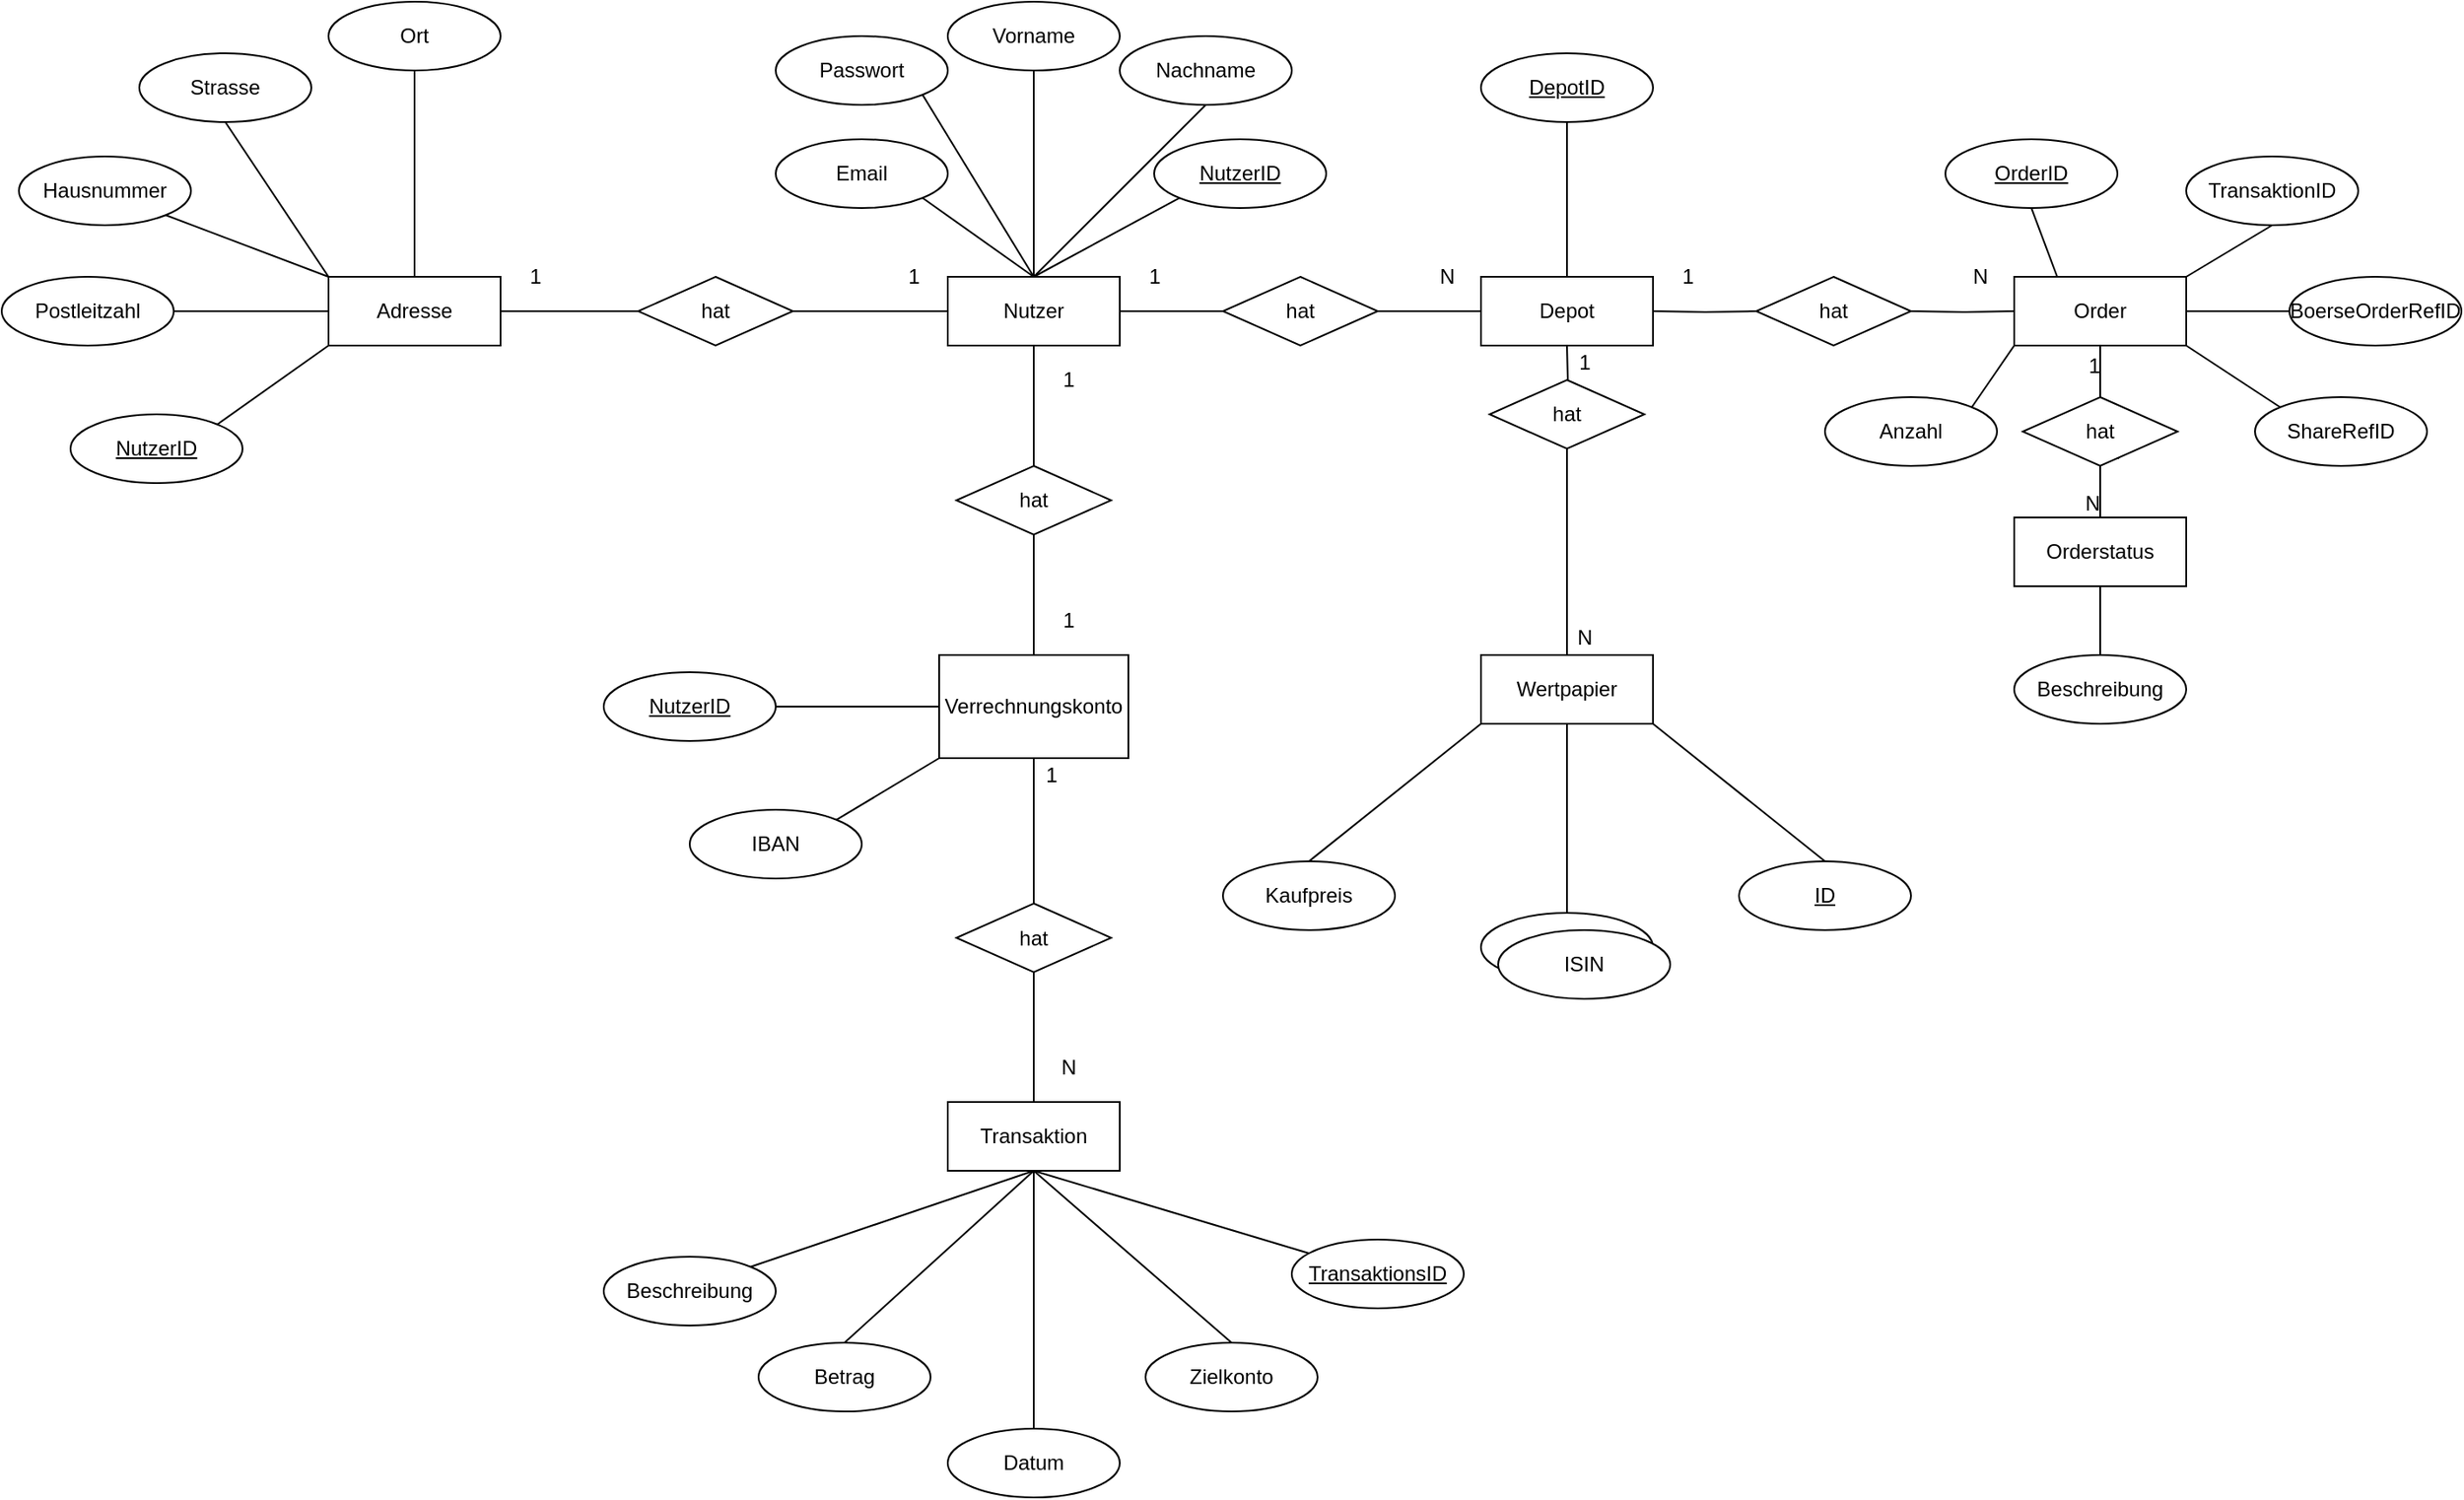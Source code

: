 <mxfile version="14.5.1" type="device"><diagram id="z1TaLhiYd2x2VahCytOp" name="Seite-2"><mxGraphModel dx="1933" dy="892" grid="1" gridSize="10" guides="1" tooltips="1" connect="1" arrows="1" fold="1" page="1" pageScale="1" pageWidth="827" pageHeight="1169" math="0" shadow="0"><root><mxCell id="-Gpl_r-SFpF1jSAS82y7-0"/><mxCell id="-Gpl_r-SFpF1jSAS82y7-1" parent="-Gpl_r-SFpF1jSAS82y7-0"/><mxCell id="-Gpl_r-SFpF1jSAS82y7-18" style="edgeStyle=orthogonalEdgeStyle;rounded=0;orthogonalLoop=1;jettySize=auto;html=1;entryX=1;entryY=0.5;entryDx=0;entryDy=0;endArrow=none;endFill=0;" parent="-Gpl_r-SFpF1jSAS82y7-1" source="-Gpl_r-SFpF1jSAS82y7-2" target="-Gpl_r-SFpF1jSAS82y7-16" edge="1"><mxGeometry relative="1" as="geometry"/></mxCell><mxCell id="-Gpl_r-SFpF1jSAS82y7-30" style="edgeStyle=orthogonalEdgeStyle;rounded=0;orthogonalLoop=1;jettySize=auto;html=1;entryX=0;entryY=0.5;entryDx=0;entryDy=0;endArrow=none;endFill=0;" parent="-Gpl_r-SFpF1jSAS82y7-1" source="-Gpl_r-SFpF1jSAS82y7-2" target="-Gpl_r-SFpF1jSAS82y7-24" edge="1"><mxGeometry relative="1" as="geometry"/></mxCell><mxCell id="-Gpl_r-SFpF1jSAS82y7-46" style="edgeStyle=orthogonalEdgeStyle;rounded=0;orthogonalLoop=1;jettySize=auto;html=1;endArrow=none;endFill=0;" parent="-Gpl_r-SFpF1jSAS82y7-1" source="-Gpl_r-SFpF1jSAS82y7-2" target="-Gpl_r-SFpF1jSAS82y7-45" edge="1"><mxGeometry relative="1" as="geometry"/></mxCell><mxCell id="-Gpl_r-SFpF1jSAS82y7-2" value="Nutzer" style="whiteSpace=wrap;html=1;align=center;" parent="-Gpl_r-SFpF1jSAS82y7-1" vertex="1"><mxGeometry x="230" y="200" width="100" height="40" as="geometry"/></mxCell><mxCell id="-Gpl_r-SFpF1jSAS82y7-3" value="Nachname" style="ellipse;whiteSpace=wrap;html=1;align=center;" parent="-Gpl_r-SFpF1jSAS82y7-1" vertex="1"><mxGeometry x="330" y="60" width="100" height="40" as="geometry"/></mxCell><mxCell id="-Gpl_r-SFpF1jSAS82y7-4" value="Vorname" style="ellipse;whiteSpace=wrap;html=1;align=center;" parent="-Gpl_r-SFpF1jSAS82y7-1" vertex="1"><mxGeometry x="230" y="40" width="100" height="40" as="geometry"/></mxCell><mxCell id="-Gpl_r-SFpF1jSAS82y7-17" value="" style="edgeStyle=orthogonalEdgeStyle;rounded=0;orthogonalLoop=1;jettySize=auto;html=1;endArrow=none;endFill=0;" parent="-Gpl_r-SFpF1jSAS82y7-1" source="-Gpl_r-SFpF1jSAS82y7-5" target="-Gpl_r-SFpF1jSAS82y7-16" edge="1"><mxGeometry relative="1" as="geometry"/></mxCell><mxCell id="-Gpl_r-SFpF1jSAS82y7-5" value="Adresse" style="whiteSpace=wrap;html=1;align=center;" parent="-Gpl_r-SFpF1jSAS82y7-1" vertex="1"><mxGeometry x="-130" y="200" width="100" height="40" as="geometry"/></mxCell><mxCell id="-Gpl_r-SFpF1jSAS82y7-6" value="Ort" style="ellipse;whiteSpace=wrap;html=1;align=center;" parent="-Gpl_r-SFpF1jSAS82y7-1" vertex="1"><mxGeometry x="-130" y="40" width="100" height="40" as="geometry"/></mxCell><mxCell id="-Gpl_r-SFpF1jSAS82y7-7" value="Strasse" style="ellipse;whiteSpace=wrap;html=1;align=center;" parent="-Gpl_r-SFpF1jSAS82y7-1" vertex="1"><mxGeometry x="-240" y="70" width="100" height="40" as="geometry"/></mxCell><mxCell id="-Gpl_r-SFpF1jSAS82y7-8" value="Hausnummer" style="ellipse;whiteSpace=wrap;html=1;align=center;" parent="-Gpl_r-SFpF1jSAS82y7-1" vertex="1"><mxGeometry x="-310" y="130" width="100" height="40" as="geometry"/></mxCell><mxCell id="-Gpl_r-SFpF1jSAS82y7-9" value="Postleitzahl" style="ellipse;whiteSpace=wrap;html=1;align=center;" parent="-Gpl_r-SFpF1jSAS82y7-1" vertex="1"><mxGeometry x="-320" y="200" width="100" height="40" as="geometry"/></mxCell><mxCell id="-Gpl_r-SFpF1jSAS82y7-16" value="hat" style="shape=rhombus;perimeter=rhombusPerimeter;whiteSpace=wrap;html=1;align=center;" parent="-Gpl_r-SFpF1jSAS82y7-1" vertex="1"><mxGeometry x="50" y="200" width="90" height="40" as="geometry"/></mxCell><mxCell id="-Gpl_r-SFpF1jSAS82y7-20" value="1" style="text;html=1;align=center;verticalAlign=middle;resizable=0;points=[];autosize=1;" parent="-Gpl_r-SFpF1jSAS82y7-1" vertex="1"><mxGeometry x="-20" y="190" width="20" height="20" as="geometry"/></mxCell><mxCell id="-Gpl_r-SFpF1jSAS82y7-22" value="1" style="text;html=1;align=center;verticalAlign=middle;resizable=0;points=[];autosize=1;" parent="-Gpl_r-SFpF1jSAS82y7-1" vertex="1"><mxGeometry x="200" y="190" width="20" height="20" as="geometry"/></mxCell><mxCell id="-Gpl_r-SFpF1jSAS82y7-26" style="edgeStyle=orthogonalEdgeStyle;rounded=0;orthogonalLoop=1;jettySize=auto;html=1;entryX=1;entryY=0.5;entryDx=0;entryDy=0;endArrow=none;endFill=0;" parent="-Gpl_r-SFpF1jSAS82y7-1" source="-Gpl_r-SFpF1jSAS82y7-23" target="-Gpl_r-SFpF1jSAS82y7-24" edge="1"><mxGeometry relative="1" as="geometry"/></mxCell><mxCell id="-Gpl_r-SFpF1jSAS82y7-23" value="Depot" style="whiteSpace=wrap;html=1;align=center;" parent="-Gpl_r-SFpF1jSAS82y7-1" vertex="1"><mxGeometry x="540" y="200" width="100" height="40" as="geometry"/></mxCell><mxCell id="-Gpl_r-SFpF1jSAS82y7-24" value="hat" style="shape=rhombus;perimeter=rhombusPerimeter;whiteSpace=wrap;html=1;align=center;" parent="-Gpl_r-SFpF1jSAS82y7-1" vertex="1"><mxGeometry x="390" y="200" width="90" height="40" as="geometry"/></mxCell><mxCell id="-Gpl_r-SFpF1jSAS82y7-27" value="1" style="text;html=1;align=center;verticalAlign=middle;resizable=0;points=[];autosize=1;" parent="-Gpl_r-SFpF1jSAS82y7-1" vertex="1"><mxGeometry x="340" y="190" width="20" height="20" as="geometry"/></mxCell><mxCell id="-Gpl_r-SFpF1jSAS82y7-29" value="N" style="text;html=1;align=center;verticalAlign=middle;resizable=0;points=[];autosize=1;" parent="-Gpl_r-SFpF1jSAS82y7-1" vertex="1"><mxGeometry x="510" y="190" width="20" height="20" as="geometry"/></mxCell><mxCell id="-Gpl_r-SFpF1jSAS82y7-33" value="Wertpapier" style="whiteSpace=wrap;html=1;align=center;" parent="-Gpl_r-SFpF1jSAS82y7-1" vertex="1"><mxGeometry x="540" y="420" width="100" height="40" as="geometry"/></mxCell><mxCell id="-Gpl_r-SFpF1jSAS82y7-39" value="ISIN" style="ellipse;whiteSpace=wrap;html=1;align=center;" parent="-Gpl_r-SFpF1jSAS82y7-1" vertex="1"><mxGeometry x="540" y="570" width="100" height="40" as="geometry"/></mxCell><mxCell id="-Gpl_r-SFpF1jSAS82y7-47" style="edgeStyle=orthogonalEdgeStyle;rounded=0;orthogonalLoop=1;jettySize=auto;html=1;entryX=0.5;entryY=1;entryDx=0;entryDy=0;endArrow=none;endFill=0;" parent="-Gpl_r-SFpF1jSAS82y7-1" source="-Gpl_r-SFpF1jSAS82y7-44" target="-Gpl_r-SFpF1jSAS82y7-45" edge="1"><mxGeometry relative="1" as="geometry"/></mxCell><mxCell id="-Gpl_r-SFpF1jSAS82y7-58" style="edgeStyle=orthogonalEdgeStyle;rounded=0;orthogonalLoop=1;jettySize=auto;html=1;entryX=0.5;entryY=0;entryDx=0;entryDy=0;endArrow=none;endFill=0;" parent="-Gpl_r-SFpF1jSAS82y7-1" source="-Gpl_r-SFpF1jSAS82y7-44" target="-Gpl_r-SFpF1jSAS82y7-56" edge="1"><mxGeometry relative="1" as="geometry"/></mxCell><mxCell id="-Gpl_r-SFpF1jSAS82y7-44" value="Verrechnungskonto" style="whiteSpace=wrap;html=1;align=center;" parent="-Gpl_r-SFpF1jSAS82y7-1" vertex="1"><mxGeometry x="225" y="420" width="110" height="60" as="geometry"/></mxCell><mxCell id="-Gpl_r-SFpF1jSAS82y7-45" value="hat" style="shape=rhombus;perimeter=rhombusPerimeter;whiteSpace=wrap;html=1;align=center;" parent="-Gpl_r-SFpF1jSAS82y7-1" vertex="1"><mxGeometry x="235" y="310" width="90" height="40" as="geometry"/></mxCell><mxCell id="-Gpl_r-SFpF1jSAS82y7-48" value="1" style="text;html=1;align=center;verticalAlign=middle;resizable=0;points=[];autosize=1;" parent="-Gpl_r-SFpF1jSAS82y7-1" vertex="1"><mxGeometry x="290" y="250" width="20" height="20" as="geometry"/></mxCell><mxCell id="-Gpl_r-SFpF1jSAS82y7-49" value="1" style="text;html=1;align=center;verticalAlign=middle;resizable=0;points=[];autosize=1;" parent="-Gpl_r-SFpF1jSAS82y7-1" vertex="1"><mxGeometry x="290" y="390" width="20" height="20" as="geometry"/></mxCell><mxCell id="-Gpl_r-SFpF1jSAS82y7-59" style="edgeStyle=orthogonalEdgeStyle;rounded=0;orthogonalLoop=1;jettySize=auto;html=1;entryX=0.5;entryY=1;entryDx=0;entryDy=0;endArrow=none;endFill=0;" parent="-Gpl_r-SFpF1jSAS82y7-1" source="-Gpl_r-SFpF1jSAS82y7-55" target="-Gpl_r-SFpF1jSAS82y7-56" edge="1"><mxGeometry relative="1" as="geometry"/></mxCell><mxCell id="-Gpl_r-SFpF1jSAS82y7-55" value="Transaktion" style="whiteSpace=wrap;html=1;align=center;" parent="-Gpl_r-SFpF1jSAS82y7-1" vertex="1"><mxGeometry x="230" y="680" width="100" height="40" as="geometry"/></mxCell><mxCell id="-Gpl_r-SFpF1jSAS82y7-56" value="hat" style="shape=rhombus;perimeter=rhombusPerimeter;whiteSpace=wrap;html=1;align=center;" parent="-Gpl_r-SFpF1jSAS82y7-1" vertex="1"><mxGeometry x="235" y="564.5" width="90" height="40" as="geometry"/></mxCell><mxCell id="-Gpl_r-SFpF1jSAS82y7-60" value="1" style="text;html=1;align=center;verticalAlign=middle;resizable=0;points=[];autosize=1;" parent="-Gpl_r-SFpF1jSAS82y7-1" vertex="1"><mxGeometry x="280" y="480" width="20" height="20" as="geometry"/></mxCell><mxCell id="-Gpl_r-SFpF1jSAS82y7-61" value="N" style="text;html=1;align=center;verticalAlign=middle;resizable=0;points=[];autosize=1;" parent="-Gpl_r-SFpF1jSAS82y7-1" vertex="1"><mxGeometry x="290" y="650" width="20" height="20" as="geometry"/></mxCell><mxCell id="-Gpl_r-SFpF1jSAS82y7-62" value="Betrag" style="ellipse;whiteSpace=wrap;html=1;align=center;" parent="-Gpl_r-SFpF1jSAS82y7-1" vertex="1"><mxGeometry x="120" y="820" width="100" height="40" as="geometry"/></mxCell><mxCell id="-Gpl_r-SFpF1jSAS82y7-63" value="Datum" style="ellipse;whiteSpace=wrap;html=1;align=center;" parent="-Gpl_r-SFpF1jSAS82y7-1" vertex="1"><mxGeometry x="230" y="870" width="100" height="40" as="geometry"/></mxCell><mxCell id="-Gpl_r-SFpF1jSAS82y7-64" value="Zielkonto" style="ellipse;whiteSpace=wrap;html=1;align=center;" parent="-Gpl_r-SFpF1jSAS82y7-1" vertex="1"><mxGeometry x="345" y="820" width="100" height="40" as="geometry"/></mxCell><mxCell id="-Gpl_r-SFpF1jSAS82y7-65" value="Beschreibung" style="ellipse;whiteSpace=wrap;html=1;align=center;" parent="-Gpl_r-SFpF1jSAS82y7-1" vertex="1"><mxGeometry x="30" y="770" width="100" height="40" as="geometry"/></mxCell><mxCell id="-Gpl_r-SFpF1jSAS82y7-70" value="NutzerID" style="ellipse;whiteSpace=wrap;html=1;align=center;fontStyle=4;" parent="-Gpl_r-SFpF1jSAS82y7-1" vertex="1"><mxGeometry x="-280" y="280" width="100" height="40" as="geometry"/></mxCell><mxCell id="-Gpl_r-SFpF1jSAS82y7-72" value="NutzerID" style="ellipse;whiteSpace=wrap;html=1;align=center;fontStyle=4;" parent="-Gpl_r-SFpF1jSAS82y7-1" vertex="1"><mxGeometry x="350" y="120" width="100" height="40" as="geometry"/></mxCell><mxCell id="-Gpl_r-SFpF1jSAS82y7-74" value="DepotID" style="ellipse;whiteSpace=wrap;html=1;align=center;fontStyle=4;" parent="-Gpl_r-SFpF1jSAS82y7-1" vertex="1"><mxGeometry x="540" y="70" width="100" height="40" as="geometry"/></mxCell><mxCell id="-Gpl_r-SFpF1jSAS82y7-77" value="ID" style="ellipse;whiteSpace=wrap;html=1;align=center;fontStyle=4;" parent="-Gpl_r-SFpF1jSAS82y7-1" vertex="1"><mxGeometry x="690" y="540" width="100" height="40" as="geometry"/></mxCell><mxCell id="-Gpl_r-SFpF1jSAS82y7-80" value="NutzerID" style="ellipse;whiteSpace=wrap;html=1;align=center;fontStyle=4;" parent="-Gpl_r-SFpF1jSAS82y7-1" vertex="1"><mxGeometry x="30" y="430" width="100" height="40" as="geometry"/></mxCell><mxCell id="-Gpl_r-SFpF1jSAS82y7-82" value="TransaktionsID" style="ellipse;whiteSpace=wrap;html=1;align=center;fontStyle=4;" parent="-Gpl_r-SFpF1jSAS82y7-1" vertex="1"><mxGeometry x="430" y="760" width="100" height="40" as="geometry"/></mxCell><mxCell id="-Gpl_r-SFpF1jSAS82y7-85" value="" style="endArrow=none;html=1;entryX=0.5;entryY=1;entryDx=0;entryDy=0;exitX=0.5;exitY=0;exitDx=0;exitDy=0;" parent="-Gpl_r-SFpF1jSAS82y7-1" source="-Gpl_r-SFpF1jSAS82y7-5" target="-Gpl_r-SFpF1jSAS82y7-6" edge="1"><mxGeometry width="50" height="50" relative="1" as="geometry"><mxPoint x="-100" y="160" as="sourcePoint"/><mxPoint x="-50" y="110" as="targetPoint"/></mxGeometry></mxCell><mxCell id="-Gpl_r-SFpF1jSAS82y7-86" value="" style="endArrow=none;html=1;entryX=0.5;entryY=1;entryDx=0;entryDy=0;exitX=0;exitY=0;exitDx=0;exitDy=0;" parent="-Gpl_r-SFpF1jSAS82y7-1" source="-Gpl_r-SFpF1jSAS82y7-5" target="-Gpl_r-SFpF1jSAS82y7-7" edge="1"><mxGeometry width="50" height="50" relative="1" as="geometry"><mxPoint x="-160" y="250" as="sourcePoint"/><mxPoint x="-160" y="130" as="targetPoint"/></mxGeometry></mxCell><mxCell id="-Gpl_r-SFpF1jSAS82y7-87" value="" style="endArrow=none;html=1;entryX=1;entryY=1;entryDx=0;entryDy=0;exitX=0;exitY=0;exitDx=0;exitDy=0;" parent="-Gpl_r-SFpF1jSAS82y7-1" source="-Gpl_r-SFpF1jSAS82y7-5" target="-Gpl_r-SFpF1jSAS82y7-8" edge="1"><mxGeometry width="50" height="50" relative="1" as="geometry"><mxPoint x="-60" y="220" as="sourcePoint"/><mxPoint x="-60" y="100" as="targetPoint"/></mxGeometry></mxCell><mxCell id="-Gpl_r-SFpF1jSAS82y7-88" value="" style="endArrow=none;html=1;entryX=1;entryY=0.5;entryDx=0;entryDy=0;exitX=0;exitY=0.5;exitDx=0;exitDy=0;" parent="-Gpl_r-SFpF1jSAS82y7-1" source="-Gpl_r-SFpF1jSAS82y7-5" target="-Gpl_r-SFpF1jSAS82y7-9" edge="1"><mxGeometry width="50" height="50" relative="1" as="geometry"><mxPoint x="-50" y="230" as="sourcePoint"/><mxPoint x="-50" y="110" as="targetPoint"/></mxGeometry></mxCell><mxCell id="-Gpl_r-SFpF1jSAS82y7-89" value="" style="endArrow=none;html=1;entryX=1;entryY=0;entryDx=0;entryDy=0;exitX=0;exitY=1;exitDx=0;exitDy=0;" parent="-Gpl_r-SFpF1jSAS82y7-1" source="-Gpl_r-SFpF1jSAS82y7-5" target="-Gpl_r-SFpF1jSAS82y7-70" edge="1"><mxGeometry width="50" height="50" relative="1" as="geometry"><mxPoint x="-40" y="240" as="sourcePoint"/><mxPoint x="-40" y="120" as="targetPoint"/></mxGeometry></mxCell><mxCell id="-Gpl_r-SFpF1jSAS82y7-90" value="" style="endArrow=none;html=1;entryX=0.5;entryY=1;entryDx=0;entryDy=0;exitX=0.5;exitY=0;exitDx=0;exitDy=0;" parent="-Gpl_r-SFpF1jSAS82y7-1" source="-Gpl_r-SFpF1jSAS82y7-2" target="-Gpl_r-SFpF1jSAS82y7-3" edge="1"><mxGeometry width="50" height="50" relative="1" as="geometry"><mxPoint x="250" y="180" as="sourcePoint"/><mxPoint x="289.41" y="150" as="targetPoint"/></mxGeometry></mxCell><mxCell id="-Gpl_r-SFpF1jSAS82y7-91" value="" style="endArrow=none;html=1;entryX=0;entryY=1;entryDx=0;entryDy=0;exitX=0.5;exitY=0;exitDx=0;exitDy=0;" parent="-Gpl_r-SFpF1jSAS82y7-1" source="-Gpl_r-SFpF1jSAS82y7-2" target="-Gpl_r-SFpF1jSAS82y7-72" edge="1"><mxGeometry width="50" height="50" relative="1" as="geometry"><mxPoint x="-20" y="260" as="sourcePoint"/><mxPoint x="-20" y="140" as="targetPoint"/></mxGeometry></mxCell><mxCell id="-Gpl_r-SFpF1jSAS82y7-92" value="" style="endArrow=none;html=1;entryX=0.5;entryY=1;entryDx=0;entryDy=0;exitX=0.5;exitY=0;exitDx=0;exitDy=0;" parent="-Gpl_r-SFpF1jSAS82y7-1" source="-Gpl_r-SFpF1jSAS82y7-2" target="-Gpl_r-SFpF1jSAS82y7-4" edge="1"><mxGeometry width="50" height="50" relative="1" as="geometry"><mxPoint x="-10" y="270" as="sourcePoint"/><mxPoint x="-10" y="150" as="targetPoint"/></mxGeometry></mxCell><mxCell id="-Gpl_r-SFpF1jSAS82y7-93" value="" style="endArrow=none;html=1;entryX=0.5;entryY=1;entryDx=0;entryDy=0;" parent="-Gpl_r-SFpF1jSAS82y7-1" source="-Gpl_r-SFpF1jSAS82y7-23" target="-Gpl_r-SFpF1jSAS82y7-74" edge="1"><mxGeometry width="50" height="50" relative="1" as="geometry"><mxPoint y="280" as="sourcePoint"/><mxPoint y="160" as="targetPoint"/></mxGeometry></mxCell><mxCell id="-Gpl_r-SFpF1jSAS82y7-94" value="" style="endArrow=none;html=1;entryX=1;entryY=0.5;entryDx=0;entryDy=0;exitX=0;exitY=0.5;exitDx=0;exitDy=0;" parent="-Gpl_r-SFpF1jSAS82y7-1" source="-Gpl_r-SFpF1jSAS82y7-44" target="-Gpl_r-SFpF1jSAS82y7-80" edge="1"><mxGeometry width="50" height="50" relative="1" as="geometry"><mxPoint x="10" y="290" as="sourcePoint"/><mxPoint x="10" y="170" as="targetPoint"/></mxGeometry></mxCell><mxCell id="-Gpl_r-SFpF1jSAS82y7-95" value="" style="endArrow=none;html=1;entryX=0.5;entryY=1;entryDx=0;entryDy=0;exitX=0.5;exitY=0;exitDx=0;exitDy=0;" parent="-Gpl_r-SFpF1jSAS82y7-1" source="-Gpl_r-SFpF1jSAS82y7-39" target="-Gpl_r-SFpF1jSAS82y7-33" edge="1"><mxGeometry width="50" height="50" relative="1" as="geometry"><mxPoint x="599.41" y="750" as="sourcePoint"/><mxPoint x="599.41" y="630" as="targetPoint"/></mxGeometry></mxCell><mxCell id="-Gpl_r-SFpF1jSAS82y7-96" value="" style="endArrow=none;html=1;entryX=1;entryY=1;entryDx=0;entryDy=0;exitX=0.5;exitY=0;exitDx=0;exitDy=0;" parent="-Gpl_r-SFpF1jSAS82y7-1" source="-Gpl_r-SFpF1jSAS82y7-77" target="-Gpl_r-SFpF1jSAS82y7-33" edge="1"><mxGeometry width="50" height="50" relative="1" as="geometry"><mxPoint x="505" y="540" as="sourcePoint"/><mxPoint x="600" y="470" as="targetPoint"/></mxGeometry></mxCell><mxCell id="-Gpl_r-SFpF1jSAS82y7-97" value="" style="endArrow=none;html=1;entryX=0.5;entryY=1;entryDx=0;entryDy=0;exitX=1;exitY=0;exitDx=0;exitDy=0;" parent="-Gpl_r-SFpF1jSAS82y7-1" source="-Gpl_r-SFpF1jSAS82y7-65" target="-Gpl_r-SFpF1jSAS82y7-55" edge="1"><mxGeometry width="50" height="50" relative="1" as="geometry"><mxPoint x="162.5" y="800" as="sourcePoint"/><mxPoint x="257.5" y="730" as="targetPoint"/></mxGeometry></mxCell><mxCell id="-Gpl_r-SFpF1jSAS82y7-98" value="" style="endArrow=none;html=1;entryX=0.5;entryY=1;entryDx=0;entryDy=0;exitX=0.5;exitY=0;exitDx=0;exitDy=0;" parent="-Gpl_r-SFpF1jSAS82y7-1" source="-Gpl_r-SFpF1jSAS82y7-62" target="-Gpl_r-SFpF1jSAS82y7-55" edge="1"><mxGeometry width="50" height="50" relative="1" as="geometry"><mxPoint x="125.146" y="785.774" as="sourcePoint"/><mxPoint x="265" y="730" as="targetPoint"/></mxGeometry></mxCell><mxCell id="-Gpl_r-SFpF1jSAS82y7-99" value="" style="endArrow=none;html=1;entryX=0.5;entryY=1;entryDx=0;entryDy=0;exitX=0.5;exitY=0;exitDx=0;exitDy=0;" parent="-Gpl_r-SFpF1jSAS82y7-1" source="-Gpl_r-SFpF1jSAS82y7-63" target="-Gpl_r-SFpF1jSAS82y7-55" edge="1"><mxGeometry width="50" height="50" relative="1" as="geometry"><mxPoint x="135.146" y="795.774" as="sourcePoint"/><mxPoint x="275" y="740" as="targetPoint"/></mxGeometry></mxCell><mxCell id="-Gpl_r-SFpF1jSAS82y7-100" value="" style="endArrow=none;html=1;entryX=0.5;entryY=1;entryDx=0;entryDy=0;exitX=0.5;exitY=0;exitDx=0;exitDy=0;" parent="-Gpl_r-SFpF1jSAS82y7-1" source="-Gpl_r-SFpF1jSAS82y7-64" target="-Gpl_r-SFpF1jSAS82y7-55" edge="1"><mxGeometry width="50" height="50" relative="1" as="geometry"><mxPoint x="145.146" y="805.774" as="sourcePoint"/><mxPoint x="285" y="750" as="targetPoint"/></mxGeometry></mxCell><mxCell id="-Gpl_r-SFpF1jSAS82y7-101" value="" style="endArrow=none;html=1;entryX=0.5;entryY=1;entryDx=0;entryDy=0;" parent="-Gpl_r-SFpF1jSAS82y7-1" source="-Gpl_r-SFpF1jSAS82y7-82" target="-Gpl_r-SFpF1jSAS82y7-55" edge="1"><mxGeometry width="50" height="50" relative="1" as="geometry"><mxPoint x="155.146" y="815.774" as="sourcePoint"/><mxPoint x="295" y="760" as="targetPoint"/></mxGeometry></mxCell><mxCell id="-Gpl_r-SFpF1jSAS82y7-103" value="Passwort" style="ellipse;whiteSpace=wrap;html=1;align=center;" parent="-Gpl_r-SFpF1jSAS82y7-1" vertex="1"><mxGeometry x="130" y="60" width="100" height="40" as="geometry"/></mxCell><mxCell id="-Gpl_r-SFpF1jSAS82y7-105" value="Email" style="ellipse;whiteSpace=wrap;html=1;align=center;" parent="-Gpl_r-SFpF1jSAS82y7-1" vertex="1"><mxGeometry x="130" y="120" width="100" height="40" as="geometry"/></mxCell><mxCell id="-Gpl_r-SFpF1jSAS82y7-106" value="" style="endArrow=none;html=1;entryX=1;entryY=1;entryDx=0;entryDy=0;exitX=0.5;exitY=0;exitDx=0;exitDy=0;" parent="-Gpl_r-SFpF1jSAS82y7-1" source="-Gpl_r-SFpF1jSAS82y7-2" target="-Gpl_r-SFpF1jSAS82y7-103" edge="1"><mxGeometry width="50" height="50" relative="1" as="geometry"><mxPoint x="290.0" y="210" as="sourcePoint"/><mxPoint x="260.0" y="100.0" as="targetPoint"/></mxGeometry></mxCell><mxCell id="-Gpl_r-SFpF1jSAS82y7-107" value="" style="endArrow=none;html=1;entryX=1;entryY=1;entryDx=0;entryDy=0;exitX=0.5;exitY=0;exitDx=0;exitDy=0;" parent="-Gpl_r-SFpF1jSAS82y7-1" source="-Gpl_r-SFpF1jSAS82y7-2" target="-Gpl_r-SFpF1jSAS82y7-105" edge="1"><mxGeometry width="50" height="50" relative="1" as="geometry"><mxPoint x="300.0" y="220" as="sourcePoint"/><mxPoint x="270.0" y="110.0" as="targetPoint"/></mxGeometry></mxCell><mxCell id="QxEyYghQcR16gTLxZDp6-0" value="IBAN" style="ellipse;whiteSpace=wrap;html=1;align=center;" parent="-Gpl_r-SFpF1jSAS82y7-1" vertex="1"><mxGeometry x="80" y="510" width="100" height="40" as="geometry"/></mxCell><mxCell id="QxEyYghQcR16gTLxZDp6-1" value="" style="endArrow=none;html=1;entryX=1;entryY=0;entryDx=0;entryDy=0;exitX=0;exitY=1;exitDx=0;exitDy=0;" parent="-Gpl_r-SFpF1jSAS82y7-1" source="-Gpl_r-SFpF1jSAS82y7-44" target="QxEyYghQcR16gTLxZDp6-0" edge="1"><mxGeometry width="50" height="50" relative="1" as="geometry"><mxPoint x="235" y="460" as="sourcePoint"/><mxPoint x="140" y="460" as="targetPoint"/></mxGeometry></mxCell><mxCell id="yHzfVJhEALBxC3SjpDPj-1" value="Kaufpreis" style="ellipse;whiteSpace=wrap;html=1;align=center;" parent="-Gpl_r-SFpF1jSAS82y7-1" vertex="1"><mxGeometry x="390" y="540" width="100" height="40" as="geometry"/></mxCell><mxCell id="yHzfVJhEALBxC3SjpDPj-2" value="" style="endArrow=none;html=1;entryX=0.5;entryY=0;entryDx=0;entryDy=0;exitX=0;exitY=1;exitDx=0;exitDy=0;" parent="-Gpl_r-SFpF1jSAS82y7-1" source="-Gpl_r-SFpF1jSAS82y7-33" target="yHzfVJhEALBxC3SjpDPj-1" edge="1"><mxGeometry width="50" height="50" relative="1" as="geometry"><mxPoint x="645" y="340" as="sourcePoint"/><mxPoint x="690" y="300" as="targetPoint"/></mxGeometry></mxCell><mxCell id="yHzfVJhEALBxC3SjpDPj-3" style="edgeStyle=orthogonalEdgeStyle;rounded=0;orthogonalLoop=1;jettySize=auto;html=1;endArrow=none;endFill=0;" parent="-Gpl_r-SFpF1jSAS82y7-1" target="yHzfVJhEALBxC3SjpDPj-5" edge="1"><mxGeometry relative="1" as="geometry"><mxPoint x="590" y="240" as="sourcePoint"/></mxGeometry></mxCell><mxCell id="yHzfVJhEALBxC3SjpDPj-4" style="edgeStyle=orthogonalEdgeStyle;rounded=0;orthogonalLoop=1;jettySize=auto;html=1;entryX=0.5;entryY=1;entryDx=0;entryDy=0;endArrow=none;endFill=0;exitX=0.5;exitY=0;exitDx=0;exitDy=0;" parent="-Gpl_r-SFpF1jSAS82y7-1" target="yHzfVJhEALBxC3SjpDPj-5" edge="1" source="-Gpl_r-SFpF1jSAS82y7-33"><mxGeometry relative="1" as="geometry"><mxPoint x="570" y="400" as="sourcePoint"/></mxGeometry></mxCell><mxCell id="yHzfVJhEALBxC3SjpDPj-5" value="hat" style="shape=rhombus;perimeter=rhombusPerimeter;whiteSpace=wrap;html=1;align=center;" parent="-Gpl_r-SFpF1jSAS82y7-1" vertex="1"><mxGeometry x="545" y="260" width="90" height="40" as="geometry"/></mxCell><mxCell id="yHzfVJhEALBxC3SjpDPj-6" value="1" style="text;html=1;align=center;verticalAlign=middle;resizable=0;points=[];autosize=1;" parent="-Gpl_r-SFpF1jSAS82y7-1" vertex="1"><mxGeometry x="590" y="240" width="20" height="20" as="geometry"/></mxCell><mxCell id="yHzfVJhEALBxC3SjpDPj-7" value="N" style="text;html=1;align=center;verticalAlign=middle;resizable=0;points=[];autosize=1;" parent="-Gpl_r-SFpF1jSAS82y7-1" vertex="1"><mxGeometry x="590" y="400" width="20" height="20" as="geometry"/></mxCell><mxCell id="g-iL4wHZ08M7WC4TQote-2" value="Order" style="whiteSpace=wrap;html=1;align=center;" vertex="1" parent="-Gpl_r-SFpF1jSAS82y7-1"><mxGeometry x="850" y="200" width="100" height="40" as="geometry"/></mxCell><mxCell id="g-iL4wHZ08M7WC4TQote-3" style="edgeStyle=orthogonalEdgeStyle;rounded=0;orthogonalLoop=1;jettySize=auto;html=1;entryX=0;entryY=0.5;entryDx=0;entryDy=0;endArrow=none;endFill=0;" edge="1" parent="-Gpl_r-SFpF1jSAS82y7-1" target="g-iL4wHZ08M7WC4TQote-5"><mxGeometry relative="1" as="geometry"><mxPoint x="640" y="220" as="sourcePoint"/></mxGeometry></mxCell><mxCell id="g-iL4wHZ08M7WC4TQote-4" style="edgeStyle=orthogonalEdgeStyle;rounded=0;orthogonalLoop=1;jettySize=auto;html=1;entryX=1;entryY=0.5;entryDx=0;entryDy=0;endArrow=none;endFill=0;" edge="1" parent="-Gpl_r-SFpF1jSAS82y7-1" target="g-iL4wHZ08M7WC4TQote-5"><mxGeometry relative="1" as="geometry"><mxPoint x="850" y="220" as="sourcePoint"/></mxGeometry></mxCell><mxCell id="g-iL4wHZ08M7WC4TQote-5" value="hat" style="shape=rhombus;perimeter=rhombusPerimeter;whiteSpace=wrap;html=1;align=center;" vertex="1" parent="-Gpl_r-SFpF1jSAS82y7-1"><mxGeometry x="700" y="200" width="90" height="40" as="geometry"/></mxCell><mxCell id="g-iL4wHZ08M7WC4TQote-6" value="1" style="text;html=1;align=center;verticalAlign=middle;resizable=0;points=[];autosize=1;" vertex="1" parent="-Gpl_r-SFpF1jSAS82y7-1"><mxGeometry x="650" y="190" width="20" height="20" as="geometry"/></mxCell><mxCell id="g-iL4wHZ08M7WC4TQote-7" value="N" style="text;html=1;align=center;verticalAlign=middle;resizable=0;points=[];autosize=1;" vertex="1" parent="-Gpl_r-SFpF1jSAS82y7-1"><mxGeometry x="820" y="190" width="20" height="20" as="geometry"/></mxCell><mxCell id="g-iL4wHZ08M7WC4TQote-8" value="OrderID" style="ellipse;whiteSpace=wrap;html=1;align=center;fontStyle=4;" vertex="1" parent="-Gpl_r-SFpF1jSAS82y7-1"><mxGeometry x="810" y="120" width="100" height="40" as="geometry"/></mxCell><mxCell id="g-iL4wHZ08M7WC4TQote-9" value="" style="endArrow=none;html=1;entryX=0.5;entryY=1;entryDx=0;entryDy=0;exitX=0.25;exitY=0;exitDx=0;exitDy=0;" edge="1" parent="-Gpl_r-SFpF1jSAS82y7-1" source="g-iL4wHZ08M7WC4TQote-2" target="g-iL4wHZ08M7WC4TQote-8"><mxGeometry width="50" height="50" relative="1" as="geometry"><mxPoint x="600" y="210" as="sourcePoint"/><mxPoint x="600" y="120" as="targetPoint"/></mxGeometry></mxCell><mxCell id="g-iL4wHZ08M7WC4TQote-11" value="ISIN" style="ellipse;whiteSpace=wrap;html=1;align=center;" vertex="1" parent="-Gpl_r-SFpF1jSAS82y7-1"><mxGeometry x="550" y="580" width="100" height="40" as="geometry"/></mxCell><mxCell id="g-iL4wHZ08M7WC4TQote-12" value="TransaktionID" style="ellipse;whiteSpace=wrap;html=1;align=center;" vertex="1" parent="-Gpl_r-SFpF1jSAS82y7-1"><mxGeometry x="950" y="130" width="100" height="40" as="geometry"/></mxCell><mxCell id="g-iL4wHZ08M7WC4TQote-13" value="" style="endArrow=none;html=1;entryX=0.5;entryY=1;entryDx=0;entryDy=0;exitX=1;exitY=0;exitDx=0;exitDy=0;" edge="1" parent="-Gpl_r-SFpF1jSAS82y7-1" source="g-iL4wHZ08M7WC4TQote-2" target="g-iL4wHZ08M7WC4TQote-12"><mxGeometry width="50" height="50" relative="1" as="geometry"><mxPoint x="885" y="210" as="sourcePoint"/><mxPoint x="870" y="170" as="targetPoint"/></mxGeometry></mxCell><mxCell id="g-iL4wHZ08M7WC4TQote-14" value="BoerseOrderRefID" style="ellipse;whiteSpace=wrap;html=1;align=center;" vertex="1" parent="-Gpl_r-SFpF1jSAS82y7-1"><mxGeometry x="1010" y="200" width="100" height="40" as="geometry"/></mxCell><mxCell id="g-iL4wHZ08M7WC4TQote-15" value="" style="endArrow=none;html=1;entryX=0;entryY=0.5;entryDx=0;entryDy=0;exitX=1;exitY=0.5;exitDx=0;exitDy=0;" edge="1" parent="-Gpl_r-SFpF1jSAS82y7-1" source="g-iL4wHZ08M7WC4TQote-2" target="g-iL4wHZ08M7WC4TQote-14"><mxGeometry width="50" height="50" relative="1" as="geometry"><mxPoint x="960" y="210" as="sourcePoint"/><mxPoint x="1010" y="180" as="targetPoint"/></mxGeometry></mxCell><mxCell id="g-iL4wHZ08M7WC4TQote-16" value="Orderstatus" style="whiteSpace=wrap;html=1;align=center;" vertex="1" parent="-Gpl_r-SFpF1jSAS82y7-1"><mxGeometry x="850" y="340" width="100" height="40" as="geometry"/></mxCell><mxCell id="g-iL4wHZ08M7WC4TQote-18" value="" style="endArrow=none;html=1;rounded=0;entryX=0.5;entryY=0;entryDx=0;entryDy=0;exitX=0.5;exitY=1;exitDx=0;exitDy=0;" edge="1" parent="-Gpl_r-SFpF1jSAS82y7-1" source="g-iL4wHZ08M7WC4TQote-17" target="g-iL4wHZ08M7WC4TQote-16"><mxGeometry relative="1" as="geometry"><mxPoint x="570" y="320" as="sourcePoint"/><mxPoint x="730" y="320" as="targetPoint"/></mxGeometry></mxCell><mxCell id="g-iL4wHZ08M7WC4TQote-19" value="M" style="resizable=0;html=1;align=left;verticalAlign=bottom;" connectable="0" vertex="1" parent="g-iL4wHZ08M7WC4TQote-18"><mxGeometry x="-1" relative="1" as="geometry"/></mxCell><mxCell id="g-iL4wHZ08M7WC4TQote-20" value="N" style="resizable=0;html=1;align=right;verticalAlign=bottom;" connectable="0" vertex="1" parent="g-iL4wHZ08M7WC4TQote-18"><mxGeometry x="1" relative="1" as="geometry"/></mxCell><mxCell id="g-iL4wHZ08M7WC4TQote-17" value="hat" style="shape=rhombus;perimeter=rhombusPerimeter;whiteSpace=wrap;html=1;align=center;" vertex="1" parent="-Gpl_r-SFpF1jSAS82y7-1"><mxGeometry x="855" y="270" width="90" height="40" as="geometry"/></mxCell><mxCell id="g-iL4wHZ08M7WC4TQote-21" value="" style="endArrow=none;html=1;rounded=0;entryX=0.5;entryY=0;entryDx=0;entryDy=0;exitX=0.5;exitY=1;exitDx=0;exitDy=0;" edge="1" parent="-Gpl_r-SFpF1jSAS82y7-1" source="g-iL4wHZ08M7WC4TQote-2" target="g-iL4wHZ08M7WC4TQote-17"><mxGeometry relative="1" as="geometry"><mxPoint x="900" y="240" as="sourcePoint"/><mxPoint x="900" y="340" as="targetPoint"/></mxGeometry></mxCell><mxCell id="g-iL4wHZ08M7WC4TQote-23" value="1" style="resizable=0;html=1;align=right;verticalAlign=bottom;" connectable="0" vertex="1" parent="g-iL4wHZ08M7WC4TQote-21"><mxGeometry x="1" relative="1" as="geometry"><mxPoint y="-10" as="offset"/></mxGeometry></mxCell><mxCell id="g-iL4wHZ08M7WC4TQote-24" value="Beschreibung" style="ellipse;whiteSpace=wrap;html=1;align=center;" vertex="1" parent="-Gpl_r-SFpF1jSAS82y7-1"><mxGeometry x="850" y="420" width="100" height="40" as="geometry"/></mxCell><mxCell id="g-iL4wHZ08M7WC4TQote-26" value="" style="endArrow=none;html=1;exitX=0.5;exitY=0;exitDx=0;exitDy=0;" edge="1" parent="-Gpl_r-SFpF1jSAS82y7-1" source="g-iL4wHZ08M7WC4TQote-24"><mxGeometry width="50" height="50" relative="1" as="geometry"><mxPoint x="885" y="210" as="sourcePoint"/><mxPoint x="900" y="380" as="targetPoint"/></mxGeometry></mxCell><mxCell id="g-iL4wHZ08M7WC4TQote-27" value="ShareRefID" style="ellipse;whiteSpace=wrap;html=1;align=center;" vertex="1" parent="-Gpl_r-SFpF1jSAS82y7-1"><mxGeometry x="990" y="270" width="100" height="40" as="geometry"/></mxCell><mxCell id="g-iL4wHZ08M7WC4TQote-28" value="" style="endArrow=none;html=1;entryX=0;entryY=0;entryDx=0;entryDy=0;exitX=1;exitY=1;exitDx=0;exitDy=0;" edge="1" parent="-Gpl_r-SFpF1jSAS82y7-1" source="g-iL4wHZ08M7WC4TQote-2" target="g-iL4wHZ08M7WC4TQote-27"><mxGeometry width="50" height="50" relative="1" as="geometry"><mxPoint x="960" y="230" as="sourcePoint"/><mxPoint x="1020" y="230" as="targetPoint"/></mxGeometry></mxCell><mxCell id="g-iL4wHZ08M7WC4TQote-29" value="Anzahl" style="ellipse;whiteSpace=wrap;html=1;align=center;" vertex="1" parent="-Gpl_r-SFpF1jSAS82y7-1"><mxGeometry x="740" y="270" width="100" height="40" as="geometry"/></mxCell><mxCell id="g-iL4wHZ08M7WC4TQote-30" value="" style="endArrow=none;html=1;entryX=0;entryY=1;entryDx=0;entryDy=0;exitX=1;exitY=0;exitDx=0;exitDy=0;" edge="1" parent="-Gpl_r-SFpF1jSAS82y7-1" source="g-iL4wHZ08M7WC4TQote-29" target="g-iL4wHZ08M7WC4TQote-2"><mxGeometry width="50" height="50" relative="1" as="geometry"><mxPoint x="885" y="210" as="sourcePoint"/><mxPoint x="870" y="170" as="targetPoint"/></mxGeometry></mxCell></root></mxGraphModel></diagram></mxfile>